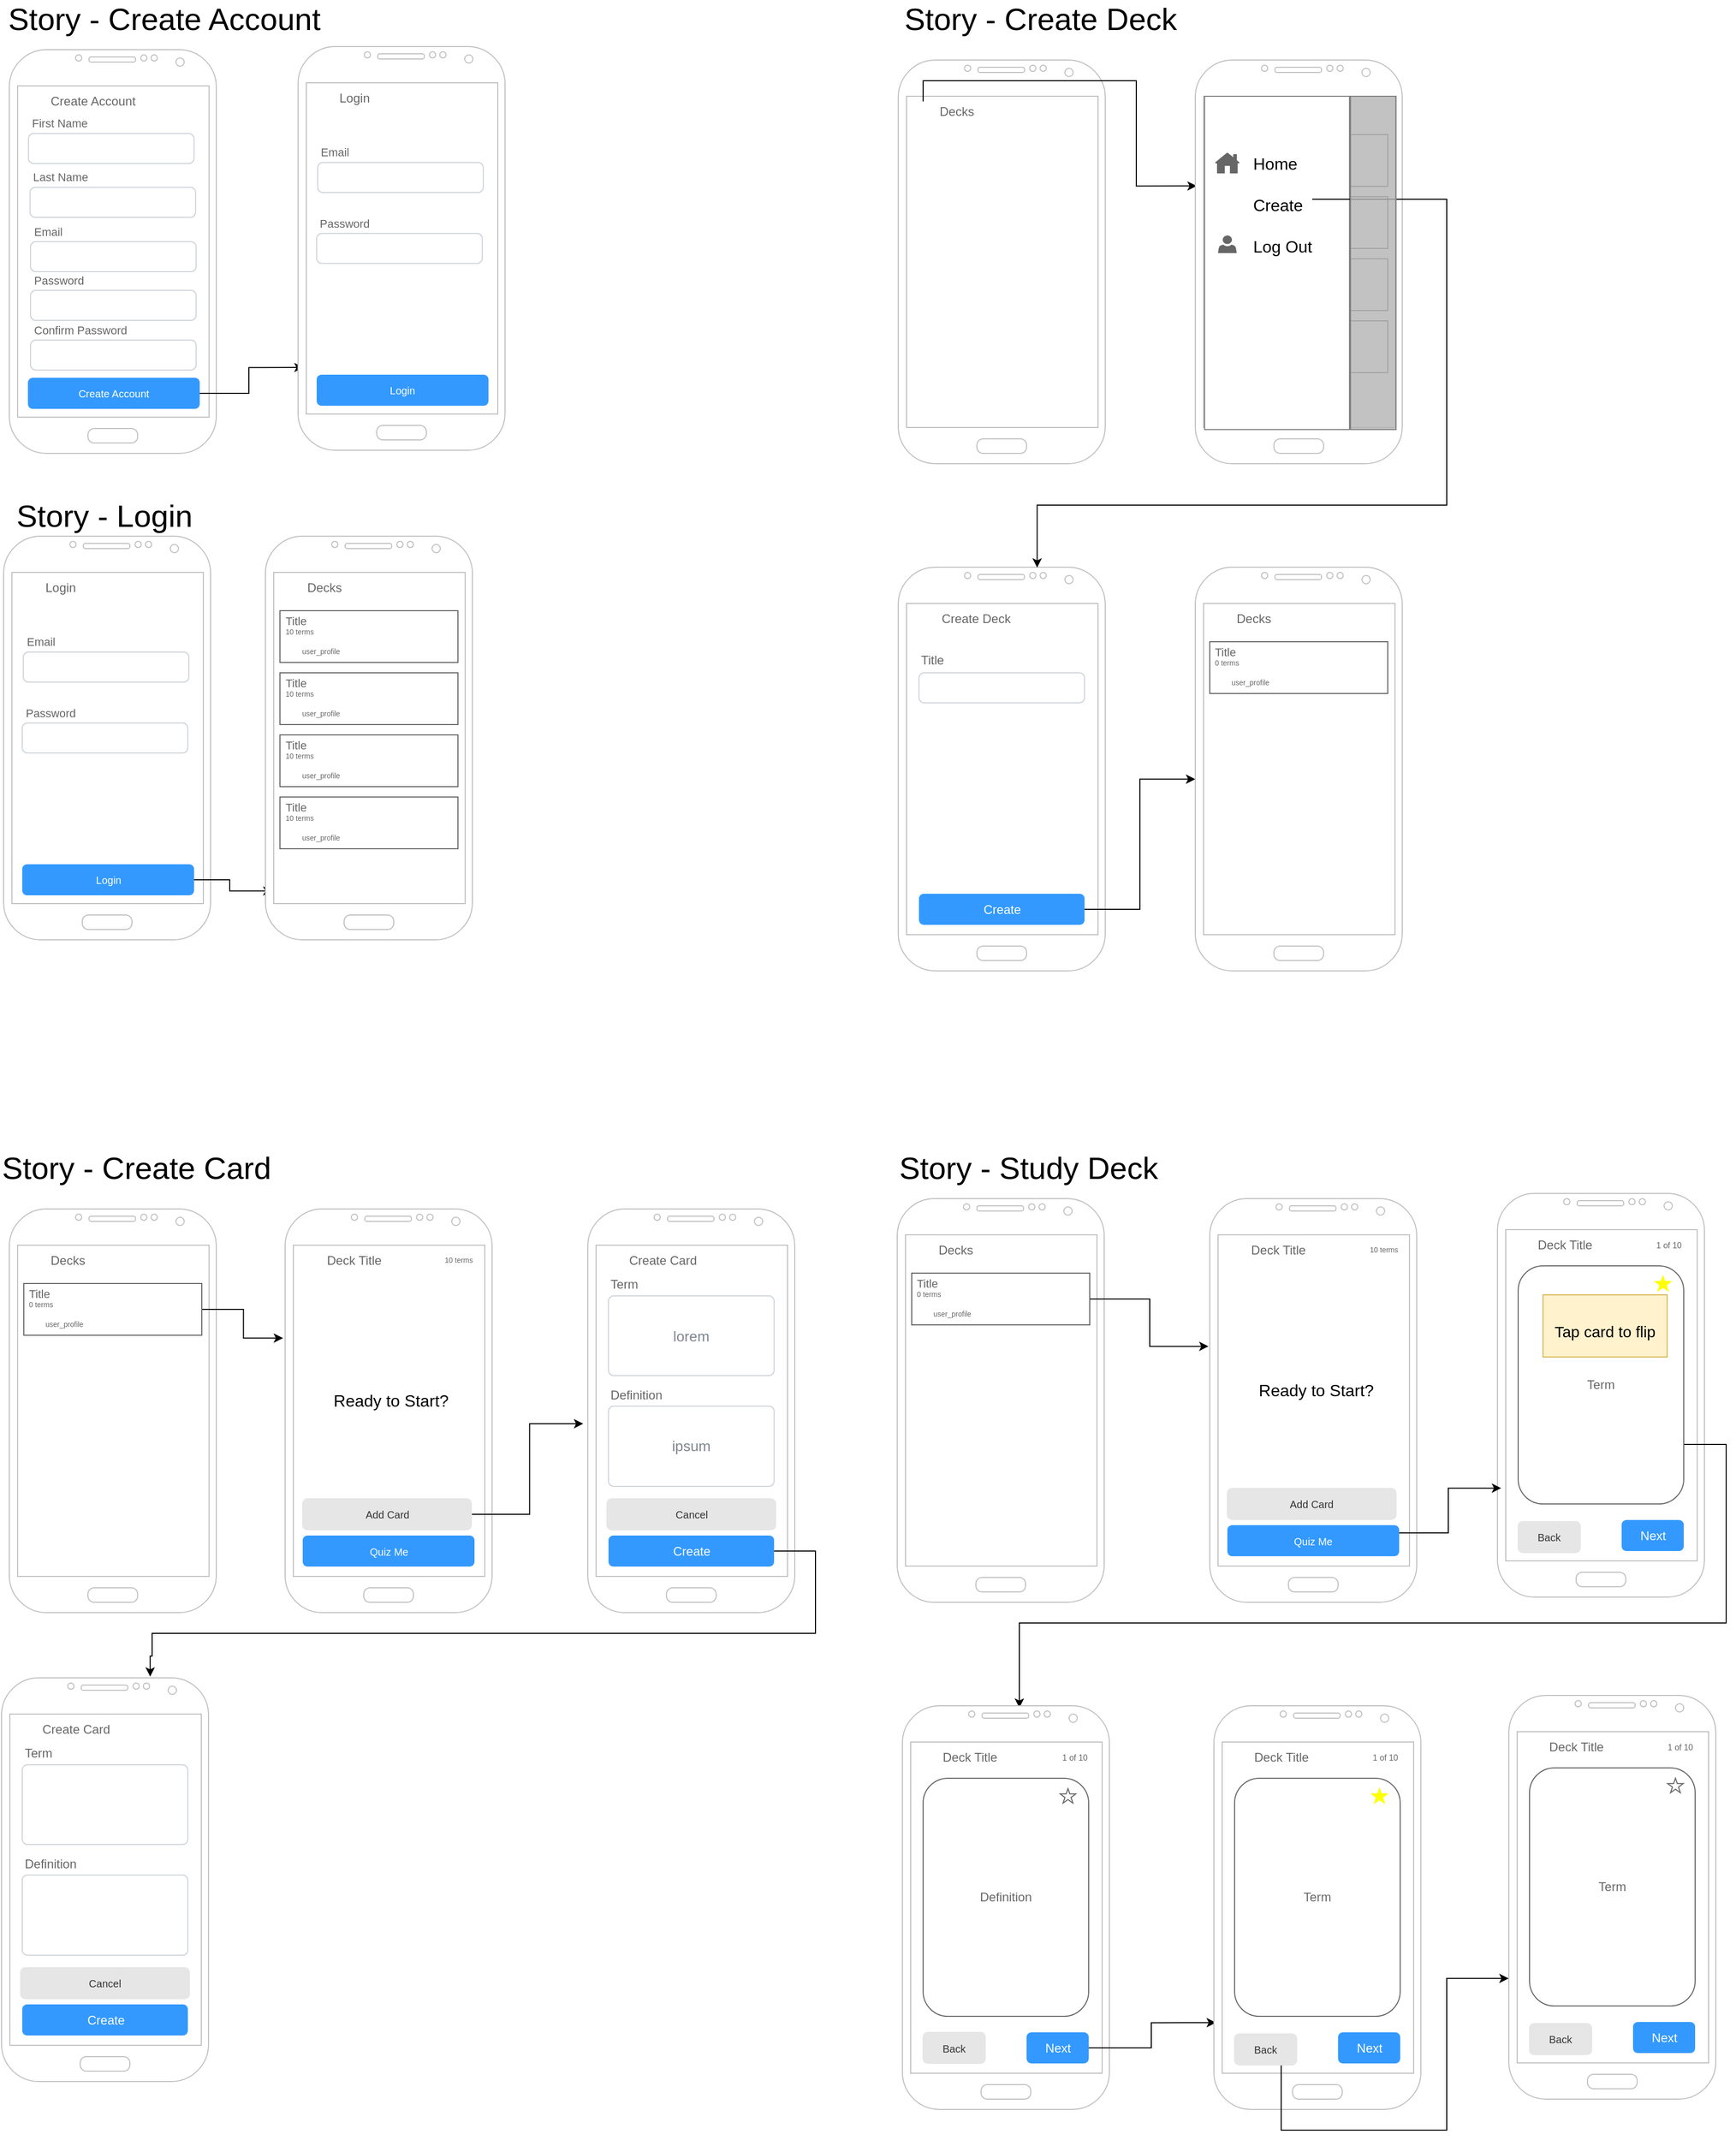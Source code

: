 <mxfile version="12.8.5" type="device"><diagram id="OuZwKVJ5w1KqIGI9nwfH" name="Page-1"><mxGraphModel dx="2246" dy="2503" grid="1" gridSize="10" guides="1" tooltips="1" connect="1" arrows="1" fold="1" page="1" pageScale="1" pageWidth="850" pageHeight="1100" math="0" shadow="0"><root><mxCell id="0"/><mxCell id="1" parent="0"/><mxCell id="UdbWeMWbHOjH1SSVC_BW-76" value="Story - Create Account" style="text;html=1;strokeColor=none;fillColor=none;align=left;verticalAlign=middle;whiteSpace=wrap;rounded=0;fontSize=30;" vertex="1" parent="1"><mxGeometry x="18" y="-1090" width="409" height="20" as="geometry"/></mxCell><mxCell id="UdbWeMWbHOjH1SSVC_BW-77" value="" style="verticalLabelPosition=bottom;verticalAlign=top;html=1;shadow=0;dashed=0;strokeWidth=1;shape=mxgraph.android.phone2;strokeColor=#c0c0c0;" vertex="1" parent="1"><mxGeometry x="21" y="-1050" width="200" height="390" as="geometry"/></mxCell><mxCell id="UdbWeMWbHOjH1SSVC_BW-78" value="Email" style="text;html=1;strokeColor=none;fillColor=none;align=left;verticalAlign=middle;whiteSpace=wrap;rounded=0;fontSize=11;fontColor=#666666;" vertex="1" parent="1"><mxGeometry x="42.5" y="-884.5" width="40" height="20" as="geometry"/></mxCell><mxCell id="UdbWeMWbHOjH1SSVC_BW-79" value="Create Account" style="text;html=1;strokeColor=none;fillColor=none;align=left;verticalAlign=middle;whiteSpace=wrap;rounded=0;fontSize=12;fontColor=#666666;" vertex="1" parent="1"><mxGeometry x="59" y="-1010" width="114" height="20" as="geometry"/></mxCell><mxCell id="UdbWeMWbHOjH1SSVC_BW-80" value="" style="shape=image;html=1;verticalAlign=top;verticalLabelPosition=bottom;labelBackgroundColor=#ffffff;imageAspect=0;aspect=fixed;image=https://cdn4.iconfinder.com/data/icons/wirecons-free-vector-icons/32/menu-alt-128.png;strokeColor=#808080;fillColor=none;gradientColor=none;fontSize=16;align=right;" vertex="1" parent="1"><mxGeometry x="35" y="-1010" width="20" height="20" as="geometry"/></mxCell><mxCell id="UdbWeMWbHOjH1SSVC_BW-81" value="" style="html=1;shadow=0;dashed=0;shape=mxgraph.bootstrap.rrect;rSize=5;strokeColor=#CED4DA;html=1;whiteSpace=wrap;fillColor=#FFFFFF;fontColor=#7D868C;align=left;spacing=15;fontSize=14;" vertex="1" parent="1"><mxGeometry x="41.5" y="-864.5" width="160" height="29" as="geometry"/></mxCell><mxCell id="UdbWeMWbHOjH1SSVC_BW-82" value="Password" style="text;html=1;strokeColor=none;fillColor=none;align=left;verticalAlign=middle;whiteSpace=wrap;rounded=0;fontSize=11;fontColor=#666666;" vertex="1" parent="1"><mxGeometry x="42.5" y="-837.5" width="40" height="20" as="geometry"/></mxCell><mxCell id="UdbWeMWbHOjH1SSVC_BW-83" value="" style="html=1;shadow=0;dashed=0;shape=mxgraph.bootstrap.rrect;rSize=5;strokeColor=#CED4DA;html=1;whiteSpace=wrap;fillColor=#FFFFFF;fontColor=#7D868C;align=left;spacing=15;fontSize=14;" vertex="1" parent="1"><mxGeometry x="41.5" y="-817.5" width="160" height="29" as="geometry"/></mxCell><mxCell id="UdbWeMWbHOjH1SSVC_BW-141" style="edgeStyle=orthogonalEdgeStyle;rounded=0;orthogonalLoop=1;jettySize=auto;html=1;exitX=1;exitY=0.5;exitDx=0;exitDy=0;entryX=0.027;entryY=0.795;entryDx=0;entryDy=0;entryPerimeter=0;fontSize=30;" edge="1" parent="1" source="UdbWeMWbHOjH1SSVC_BW-84" target="UdbWeMWbHOjH1SSVC_BW-132"><mxGeometry relative="1" as="geometry"/></mxCell><mxCell id="UdbWeMWbHOjH1SSVC_BW-84" value="Create Account" style="rounded=1;html=1;shadow=0;dashed=0;whiteSpace=wrap;fontSize=10;fillColor=#3399FF;align=center;strokeColor=none;fontColor=#ffffff;gradientColor=none;" vertex="1" parent="1"><mxGeometry x="39" y="-733" width="166" height="30" as="geometry"/></mxCell><mxCell id="UdbWeMWbHOjH1SSVC_BW-85" value="Confirm Password" style="text;html=1;strokeColor=none;fillColor=none;align=left;verticalAlign=middle;whiteSpace=wrap;rounded=0;fontSize=11;fontColor=#666666;" vertex="1" parent="1"><mxGeometry x="42.5" y="-789.5" width="106" height="20" as="geometry"/></mxCell><mxCell id="UdbWeMWbHOjH1SSVC_BW-86" value="" style="html=1;shadow=0;dashed=0;shape=mxgraph.bootstrap.rrect;rSize=5;strokeColor=#CED4DA;html=1;whiteSpace=wrap;fillColor=#FFFFFF;fontColor=#7D868C;align=left;spacing=15;fontSize=14;" vertex="1" parent="1"><mxGeometry x="41.5" y="-769.5" width="160" height="29" as="geometry"/></mxCell><mxCell id="UdbWeMWbHOjH1SSVC_BW-87" value="First Name" style="text;html=1;strokeColor=none;fillColor=none;align=left;verticalAlign=middle;whiteSpace=wrap;rounded=0;fontSize=11;fontColor=#666666;" vertex="1" parent="1"><mxGeometry x="40.5" y="-989" width="102.5" height="20" as="geometry"/></mxCell><mxCell id="UdbWeMWbHOjH1SSVC_BW-88" value="" style="html=1;shadow=0;dashed=0;shape=mxgraph.bootstrap.rrect;rSize=5;strokeColor=#CED4DA;html=1;whiteSpace=wrap;fillColor=#FFFFFF;fontColor=#7D868C;align=left;spacing=15;fontSize=14;" vertex="1" parent="1"><mxGeometry x="39.5" y="-969" width="160" height="29" as="geometry"/></mxCell><mxCell id="UdbWeMWbHOjH1SSVC_BW-89" value="Last Name" style="text;html=1;strokeColor=none;fillColor=none;align=left;verticalAlign=middle;whiteSpace=wrap;rounded=0;fontSize=11;fontColor=#666666;" vertex="1" parent="1"><mxGeometry x="42" y="-937" width="111" height="20" as="geometry"/></mxCell><mxCell id="UdbWeMWbHOjH1SSVC_BW-90" value="" style="html=1;shadow=0;dashed=0;shape=mxgraph.bootstrap.rrect;rSize=5;strokeColor=#CED4DA;html=1;whiteSpace=wrap;fillColor=#FFFFFF;fontColor=#7D868C;align=left;spacing=15;fontSize=14;" vertex="1" parent="1"><mxGeometry x="41" y="-917" width="160" height="29" as="geometry"/></mxCell><mxCell id="UdbWeMWbHOjH1SSVC_BW-91" value="Story - Login" style="text;html=1;strokeColor=none;fillColor=none;align=left;verticalAlign=middle;whiteSpace=wrap;rounded=0;fontSize=30;" vertex="1" parent="1"><mxGeometry x="25.5" y="-610" width="409" height="20" as="geometry"/></mxCell><mxCell id="UdbWeMWbHOjH1SSVC_BW-92" value="" style="verticalLabelPosition=bottom;verticalAlign=top;html=1;shadow=0;dashed=0;strokeWidth=1;shape=mxgraph.android.phone2;strokeColor=#c0c0c0;" vertex="1" parent="1"><mxGeometry x="15.5" y="-580" width="200" height="390" as="geometry"/></mxCell><mxCell id="UdbWeMWbHOjH1SSVC_BW-93" value="Email" style="text;html=1;strokeColor=none;fillColor=none;align=left;verticalAlign=middle;whiteSpace=wrap;rounded=0;fontSize=11;fontColor=#666666;" vertex="1" parent="1"><mxGeometry x="35.5" y="-488" width="40" height="20" as="geometry"/></mxCell><mxCell id="UdbWeMWbHOjH1SSVC_BW-94" value="Login" style="text;html=1;strokeColor=none;fillColor=none;align=left;verticalAlign=middle;whiteSpace=wrap;rounded=0;fontSize=12;fontColor=#666666;" vertex="1" parent="1"><mxGeometry x="53.5" y="-540" width="83" height="20" as="geometry"/></mxCell><mxCell id="UdbWeMWbHOjH1SSVC_BW-95" value="" style="shape=image;html=1;verticalAlign=top;verticalLabelPosition=bottom;labelBackgroundColor=#ffffff;imageAspect=0;aspect=fixed;image=https://cdn4.iconfinder.com/data/icons/wirecons-free-vector-icons/32/menu-alt-128.png;strokeColor=#808080;fillColor=none;gradientColor=none;fontSize=16;align=right;" vertex="1" parent="1"><mxGeometry x="29.5" y="-540" width="20" height="20" as="geometry"/></mxCell><mxCell id="UdbWeMWbHOjH1SSVC_BW-96" value="" style="html=1;shadow=0;dashed=0;shape=mxgraph.bootstrap.rrect;rSize=5;strokeColor=#CED4DA;html=1;whiteSpace=wrap;fillColor=#FFFFFF;fontColor=#7D868C;align=left;spacing=15;fontSize=14;" vertex="1" parent="1"><mxGeometry x="34.5" y="-468" width="160" height="29" as="geometry"/></mxCell><mxCell id="UdbWeMWbHOjH1SSVC_BW-97" value="Password" style="text;html=1;strokeColor=none;fillColor=none;align=left;verticalAlign=middle;whiteSpace=wrap;rounded=0;fontSize=11;fontColor=#666666;" vertex="1" parent="1"><mxGeometry x="34.5" y="-419.5" width="40" height="20" as="geometry"/></mxCell><mxCell id="UdbWeMWbHOjH1SSVC_BW-98" value="" style="html=1;shadow=0;dashed=0;shape=mxgraph.bootstrap.rrect;rSize=5;strokeColor=#CED4DA;html=1;whiteSpace=wrap;fillColor=#FFFFFF;fontColor=#7D868C;align=left;spacing=15;fontSize=14;" vertex="1" parent="1"><mxGeometry x="33.5" y="-399.5" width="160" height="29" as="geometry"/></mxCell><mxCell id="UdbWeMWbHOjH1SSVC_BW-142" style="edgeStyle=orthogonalEdgeStyle;rounded=0;orthogonalLoop=1;jettySize=auto;html=1;exitX=1;exitY=0.5;exitDx=0;exitDy=0;entryX=0.034;entryY=0.879;entryDx=0;entryDy=0;entryPerimeter=0;fontSize=30;" edge="1" parent="1" source="UdbWeMWbHOjH1SSVC_BW-99" target="UdbWeMWbHOjH1SSVC_BW-100"><mxGeometry relative="1" as="geometry"/></mxCell><mxCell id="UdbWeMWbHOjH1SSVC_BW-99" value="Login" style="rounded=1;html=1;shadow=0;dashed=0;whiteSpace=wrap;fontSize=10;fillColor=#3399FF;align=center;strokeColor=none;fontColor=#ffffff;gradientColor=none;" vertex="1" parent="1"><mxGeometry x="33.5" y="-263" width="166" height="30" as="geometry"/></mxCell><mxCell id="UdbWeMWbHOjH1SSVC_BW-100" value="" style="verticalLabelPosition=bottom;verticalAlign=top;html=1;shadow=0;dashed=0;strokeWidth=1;shape=mxgraph.android.phone2;strokeColor=#c0c0c0;" vertex="1" parent="1"><mxGeometry x="268.5" y="-580" width="200" height="390" as="geometry"/></mxCell><mxCell id="UdbWeMWbHOjH1SSVC_BW-101" value="" style="rounded=0;whiteSpace=wrap;html=1;fillColor=#FFFFFF;fontSize=8;fontColor=#666666;align=left;strokeColor=#666666;" vertex="1" parent="1"><mxGeometry x="282.5" y="-508" width="172" height="50" as="geometry"/></mxCell><mxCell id="UdbWeMWbHOjH1SSVC_BW-102" value="Title" style="text;html=1;strokeColor=none;fillColor=none;align=left;verticalAlign=middle;whiteSpace=wrap;rounded=0;fontSize=11;fontColor=#666666;" vertex="1" parent="1"><mxGeometry x="285.5" y="-508" width="40" height="20" as="geometry"/></mxCell><mxCell id="UdbWeMWbHOjH1SSVC_BW-103" value="10 terms" style="text;html=1;strokeColor=none;fillColor=none;align=left;verticalAlign=middle;whiteSpace=wrap;rounded=0;fontSize=7;fontColor=#666666;" vertex="1" parent="1"><mxGeometry x="285.5" y="-497" width="40" height="20" as="geometry"/></mxCell><mxCell id="UdbWeMWbHOjH1SSVC_BW-104" value="" style="shape=image;html=1;verticalAlign=top;verticalLabelPosition=bottom;labelBackgroundColor=#ffffff;imageAspect=0;aspect=fixed;image=https://cdn3.iconfinder.com/data/icons/google-material-design-icons/48/ic_account_circle_48px-128.png;strokeColor=#666666;fillColor=#FFFFFF;fontSize=7;fontColor=#666666;align=left;" vertex="1" parent="1"><mxGeometry x="287.5" y="-474" width="12" height="12" as="geometry"/></mxCell><mxCell id="UdbWeMWbHOjH1SSVC_BW-105" value="user_profile" style="text;html=1;strokeColor=none;fillColor=none;align=left;verticalAlign=middle;whiteSpace=wrap;rounded=0;fontSize=7;fontColor=#666666;" vertex="1" parent="1"><mxGeometry x="301.5" y="-478" width="40" height="20" as="geometry"/></mxCell><mxCell id="UdbWeMWbHOjH1SSVC_BW-106" value="" style="rounded=0;whiteSpace=wrap;html=1;fillColor=#FFFFFF;fontSize=8;fontColor=#666666;align=left;strokeColor=#666666;" vertex="1" parent="1"><mxGeometry x="282.5" y="-448" width="172" height="50" as="geometry"/></mxCell><mxCell id="UdbWeMWbHOjH1SSVC_BW-107" value="Title" style="text;html=1;strokeColor=none;fillColor=none;align=left;verticalAlign=middle;whiteSpace=wrap;rounded=0;fontSize=11;fontColor=#666666;" vertex="1" parent="1"><mxGeometry x="285.5" y="-448" width="40" height="20" as="geometry"/></mxCell><mxCell id="UdbWeMWbHOjH1SSVC_BW-108" value="10 terms" style="text;html=1;strokeColor=none;fillColor=none;align=left;verticalAlign=middle;whiteSpace=wrap;rounded=0;fontSize=7;fontColor=#666666;" vertex="1" parent="1"><mxGeometry x="285.5" y="-437" width="40" height="20" as="geometry"/></mxCell><mxCell id="UdbWeMWbHOjH1SSVC_BW-109" value="" style="shape=image;html=1;verticalAlign=top;verticalLabelPosition=bottom;labelBackgroundColor=#ffffff;imageAspect=0;aspect=fixed;image=https://cdn3.iconfinder.com/data/icons/google-material-design-icons/48/ic_account_circle_48px-128.png;strokeColor=#666666;fillColor=#FFFFFF;fontSize=7;fontColor=#666666;align=left;" vertex="1" parent="1"><mxGeometry x="287.5" y="-414" width="12" height="12" as="geometry"/></mxCell><mxCell id="UdbWeMWbHOjH1SSVC_BW-110" value="user_profile" style="text;html=1;strokeColor=none;fillColor=none;align=left;verticalAlign=middle;whiteSpace=wrap;rounded=0;fontSize=7;fontColor=#666666;" vertex="1" parent="1"><mxGeometry x="301.5" y="-418" width="40" height="20" as="geometry"/></mxCell><mxCell id="UdbWeMWbHOjH1SSVC_BW-111" value="" style="rounded=0;whiteSpace=wrap;html=1;fillColor=#FFFFFF;fontSize=8;fontColor=#666666;align=left;strokeColor=#666666;" vertex="1" parent="1"><mxGeometry x="282.5" y="-388" width="172" height="50" as="geometry"/></mxCell><mxCell id="UdbWeMWbHOjH1SSVC_BW-112" value="Title" style="text;html=1;strokeColor=none;fillColor=none;align=left;verticalAlign=middle;whiteSpace=wrap;rounded=0;fontSize=11;fontColor=#666666;" vertex="1" parent="1"><mxGeometry x="285.5" y="-388" width="40" height="20" as="geometry"/></mxCell><mxCell id="UdbWeMWbHOjH1SSVC_BW-113" value="10 terms" style="text;html=1;strokeColor=none;fillColor=none;align=left;verticalAlign=middle;whiteSpace=wrap;rounded=0;fontSize=7;fontColor=#666666;" vertex="1" parent="1"><mxGeometry x="285.5" y="-377" width="40" height="20" as="geometry"/></mxCell><mxCell id="UdbWeMWbHOjH1SSVC_BW-114" value="" style="shape=image;html=1;verticalAlign=top;verticalLabelPosition=bottom;labelBackgroundColor=#ffffff;imageAspect=0;aspect=fixed;image=https://cdn3.iconfinder.com/data/icons/google-material-design-icons/48/ic_account_circle_48px-128.png;strokeColor=#666666;fillColor=#FFFFFF;fontSize=7;fontColor=#666666;align=left;" vertex="1" parent="1"><mxGeometry x="287.5" y="-354" width="12" height="12" as="geometry"/></mxCell><mxCell id="UdbWeMWbHOjH1SSVC_BW-115" value="user_profile" style="text;html=1;strokeColor=none;fillColor=none;align=left;verticalAlign=middle;whiteSpace=wrap;rounded=0;fontSize=7;fontColor=#666666;" vertex="1" parent="1"><mxGeometry x="301.5" y="-358" width="40" height="20" as="geometry"/></mxCell><mxCell id="UdbWeMWbHOjH1SSVC_BW-116" value="" style="rounded=0;whiteSpace=wrap;html=1;fillColor=#FFFFFF;fontSize=8;fontColor=#666666;align=left;strokeColor=#666666;" vertex="1" parent="1"><mxGeometry x="282.5" y="-328" width="172" height="50" as="geometry"/></mxCell><mxCell id="UdbWeMWbHOjH1SSVC_BW-117" value="Title" style="text;html=1;strokeColor=none;fillColor=none;align=left;verticalAlign=middle;whiteSpace=wrap;rounded=0;fontSize=11;fontColor=#666666;" vertex="1" parent="1"><mxGeometry x="285.5" y="-328" width="40" height="20" as="geometry"/></mxCell><mxCell id="UdbWeMWbHOjH1SSVC_BW-118" value="10 terms" style="text;html=1;strokeColor=none;fillColor=none;align=left;verticalAlign=middle;whiteSpace=wrap;rounded=0;fontSize=7;fontColor=#666666;" vertex="1" parent="1"><mxGeometry x="285.5" y="-317" width="40" height="20" as="geometry"/></mxCell><mxCell id="UdbWeMWbHOjH1SSVC_BW-119" value="" style="shape=image;html=1;verticalAlign=top;verticalLabelPosition=bottom;labelBackgroundColor=#ffffff;imageAspect=0;aspect=fixed;image=https://cdn3.iconfinder.com/data/icons/google-material-design-icons/48/ic_account_circle_48px-128.png;strokeColor=#666666;fillColor=#FFFFFF;fontSize=7;fontColor=#666666;align=left;" vertex="1" parent="1"><mxGeometry x="287.5" y="-294" width="12" height="12" as="geometry"/></mxCell><mxCell id="UdbWeMWbHOjH1SSVC_BW-120" value="user_profile" style="text;html=1;strokeColor=none;fillColor=none;align=left;verticalAlign=middle;whiteSpace=wrap;rounded=0;fontSize=7;fontColor=#666666;" vertex="1" parent="1"><mxGeometry x="301.5" y="-298" width="40" height="20" as="geometry"/></mxCell><mxCell id="UdbWeMWbHOjH1SSVC_BW-121" value="Decks" style="text;html=1;strokeColor=none;fillColor=none;align=left;verticalAlign=middle;whiteSpace=wrap;rounded=0;fontSize=12;fontColor=#666666;" vertex="1" parent="1"><mxGeometry x="306.5" y="-540" width="83" height="20" as="geometry"/></mxCell><mxCell id="UdbWeMWbHOjH1SSVC_BW-122" value="" style="shape=image;html=1;verticalAlign=top;verticalLabelPosition=bottom;labelBackgroundColor=#ffffff;imageAspect=0;aspect=fixed;image=https://cdn4.iconfinder.com/data/icons/wirecons-free-vector-icons/32/menu-alt-128.png;strokeColor=#808080;fillColor=none;gradientColor=none;fontSize=16;align=right;" vertex="1" parent="1"><mxGeometry x="282.5" y="-540" width="20" height="20" as="geometry"/></mxCell><mxCell id="UdbWeMWbHOjH1SSVC_BW-132" value="" style="verticalLabelPosition=bottom;verticalAlign=top;html=1;shadow=0;dashed=0;strokeWidth=1;shape=mxgraph.android.phone2;strokeColor=#c0c0c0;" vertex="1" parent="1"><mxGeometry x="300" y="-1053" width="200" height="390" as="geometry"/></mxCell><mxCell id="UdbWeMWbHOjH1SSVC_BW-133" value="Email" style="text;html=1;strokeColor=none;fillColor=none;align=left;verticalAlign=middle;whiteSpace=wrap;rounded=0;fontSize=11;fontColor=#666666;" vertex="1" parent="1"><mxGeometry x="320" y="-961" width="40" height="20" as="geometry"/></mxCell><mxCell id="UdbWeMWbHOjH1SSVC_BW-134" value="Login" style="text;html=1;strokeColor=none;fillColor=none;align=left;verticalAlign=middle;whiteSpace=wrap;rounded=0;fontSize=12;fontColor=#666666;" vertex="1" parent="1"><mxGeometry x="338" y="-1013" width="83" height="20" as="geometry"/></mxCell><mxCell id="UdbWeMWbHOjH1SSVC_BW-135" value="" style="shape=image;html=1;verticalAlign=top;verticalLabelPosition=bottom;labelBackgroundColor=#ffffff;imageAspect=0;aspect=fixed;image=https://cdn4.iconfinder.com/data/icons/wirecons-free-vector-icons/32/menu-alt-128.png;strokeColor=#808080;fillColor=none;gradientColor=none;fontSize=16;align=right;" vertex="1" parent="1"><mxGeometry x="314" y="-1013" width="20" height="20" as="geometry"/></mxCell><mxCell id="UdbWeMWbHOjH1SSVC_BW-136" value="" style="html=1;shadow=0;dashed=0;shape=mxgraph.bootstrap.rrect;rSize=5;strokeColor=#CED4DA;html=1;whiteSpace=wrap;fillColor=#FFFFFF;fontColor=#7D868C;align=left;spacing=15;fontSize=14;" vertex="1" parent="1"><mxGeometry x="319" y="-941" width="160" height="29" as="geometry"/></mxCell><mxCell id="UdbWeMWbHOjH1SSVC_BW-137" value="Password" style="text;html=1;strokeColor=none;fillColor=none;align=left;verticalAlign=middle;whiteSpace=wrap;rounded=0;fontSize=11;fontColor=#666666;" vertex="1" parent="1"><mxGeometry x="319" y="-892.5" width="40" height="20" as="geometry"/></mxCell><mxCell id="UdbWeMWbHOjH1SSVC_BW-138" value="" style="html=1;shadow=0;dashed=0;shape=mxgraph.bootstrap.rrect;rSize=5;strokeColor=#CED4DA;html=1;whiteSpace=wrap;fillColor=#FFFFFF;fontColor=#7D868C;align=left;spacing=15;fontSize=14;" vertex="1" parent="1"><mxGeometry x="318" y="-872.5" width="160" height="29" as="geometry"/></mxCell><mxCell id="UdbWeMWbHOjH1SSVC_BW-139" value="Login" style="rounded=1;html=1;shadow=0;dashed=0;whiteSpace=wrap;fontSize=10;fillColor=#3399FF;align=center;strokeColor=none;fontColor=#ffffff;gradientColor=none;" vertex="1" parent="1"><mxGeometry x="318" y="-736" width="166" height="30" as="geometry"/></mxCell><mxCell id="UdbWeMWbHOjH1SSVC_BW-143" value="Story - Create Deck" style="text;html=1;strokeColor=none;fillColor=none;align=left;verticalAlign=middle;whiteSpace=wrap;rounded=0;fontSize=30;" vertex="1" parent="1"><mxGeometry x="884" y="-1090" width="409" height="20" as="geometry"/></mxCell><mxCell id="UdbWeMWbHOjH1SSVC_BW-144" value="" style="verticalLabelPosition=bottom;verticalAlign=top;html=1;shadow=0;dashed=0;strokeWidth=1;shape=mxgraph.android.phone2;strokeColor=#c0c0c0;" vertex="1" parent="1"><mxGeometry x="880" y="-1040" width="200" height="390" as="geometry"/></mxCell><mxCell id="UdbWeMWbHOjH1SSVC_BW-165" value="Decks" style="text;html=1;strokeColor=none;fillColor=none;align=left;verticalAlign=middle;whiteSpace=wrap;rounded=0;fontSize=12;fontColor=#666666;" vertex="1" parent="1"><mxGeometry x="918" y="-1000" width="83" height="20" as="geometry"/></mxCell><mxCell id="UdbWeMWbHOjH1SSVC_BW-231" style="edgeStyle=orthogonalEdgeStyle;rounded=0;orthogonalLoop=1;jettySize=auto;html=1;exitX=0.5;exitY=0;exitDx=0;exitDy=0;entryX=0.007;entryY=0.312;entryDx=0;entryDy=0;entryPerimeter=0;fontSize=30;" edge="1" parent="1" source="UdbWeMWbHOjH1SSVC_BW-166" target="UdbWeMWbHOjH1SSVC_BW-197"><mxGeometry relative="1" as="geometry"><Array as="points"><mxPoint x="904" y="-1020"/><mxPoint x="1110" y="-1020"/><mxPoint x="1110" y="-918"/></Array></mxGeometry></mxCell><mxCell id="UdbWeMWbHOjH1SSVC_BW-166" value="" style="shape=image;html=1;verticalAlign=top;verticalLabelPosition=bottom;labelBackgroundColor=#ffffff;imageAspect=0;aspect=fixed;image=https://cdn4.iconfinder.com/data/icons/wirecons-free-vector-icons/32/menu-alt-128.png;strokeColor=#808080;fillColor=none;gradientColor=none;fontSize=16;align=right;" vertex="1" parent="1"><mxGeometry x="894" y="-1000" width="20" height="20" as="geometry"/></mxCell><mxCell id="UdbWeMWbHOjH1SSVC_BW-167" value="" style="verticalLabelPosition=bottom;verticalAlign=top;html=1;shadow=0;dashed=0;strokeWidth=1;shape=mxgraph.android.phone2;strokeColor=#c0c0c0;" vertex="1" parent="1"><mxGeometry x="880" y="-550" width="200" height="390" as="geometry"/></mxCell><mxCell id="UdbWeMWbHOjH1SSVC_BW-233" style="edgeStyle=orthogonalEdgeStyle;rounded=0;orthogonalLoop=1;jettySize=auto;html=1;exitX=1;exitY=0.5;exitDx=0;exitDy=0;entryX=0;entryY=0.525;entryDx=0;entryDy=0;entryPerimeter=0;fontSize=30;" edge="1" parent="1" source="UdbWeMWbHOjH1SSVC_BW-168" target="UdbWeMWbHOjH1SSVC_BW-174"><mxGeometry relative="1" as="geometry"/></mxCell><mxCell id="UdbWeMWbHOjH1SSVC_BW-168" value="Create" style="rounded=1;fillColor=#3399FF;align=center;strokeColor=none;html=1;fontColor=#ffffff;fontSize=12" vertex="1" parent="1"><mxGeometry x="900" y="-234.5" width="160" height="30" as="geometry"/></mxCell><mxCell id="UdbWeMWbHOjH1SSVC_BW-169" value="Create Deck" style="text;html=1;strokeColor=none;fillColor=none;align=left;verticalAlign=middle;whiteSpace=wrap;rounded=0;fontSize=12;fontColor=#666666;" vertex="1" parent="1"><mxGeometry x="920" y="-510" width="83" height="20" as="geometry"/></mxCell><mxCell id="UdbWeMWbHOjH1SSVC_BW-170" value="" style="shape=image;html=1;verticalAlign=top;verticalLabelPosition=bottom;labelBackgroundColor=#ffffff;imageAspect=0;aspect=fixed;image=https://cdn4.iconfinder.com/data/icons/wirecons-free-vector-icons/32/menu-alt-128.png;strokeColor=#808080;fillColor=none;gradientColor=none;fontSize=16;align=right;" vertex="1" parent="1"><mxGeometry x="896" y="-510" width="20" height="20" as="geometry"/></mxCell><mxCell id="UdbWeMWbHOjH1SSVC_BW-171" value="" style="group" vertex="1" connectable="0" parent="1"><mxGeometry x="900" y="-470" width="160" height="51" as="geometry"/></mxCell><mxCell id="UdbWeMWbHOjH1SSVC_BW-172" value="" style="html=1;shadow=0;dashed=0;shape=mxgraph.bootstrap.rrect;rSize=5;strokeColor=#CED4DA;html=1;whiteSpace=wrap;fillColor=#FFFFFF;fontColor=#7D868C;align=left;spacing=15;fontSize=14;" vertex="1" parent="UdbWeMWbHOjH1SSVC_BW-171"><mxGeometry y="22" width="160" height="29" as="geometry"/></mxCell><mxCell id="UdbWeMWbHOjH1SSVC_BW-173" value="Title" style="text;html=1;strokeColor=none;fillColor=none;align=left;verticalAlign=middle;whiteSpace=wrap;rounded=0;fontSize=12;fontColor=#666666;" vertex="1" parent="UdbWeMWbHOjH1SSVC_BW-171"><mxGeometry width="112" height="20" as="geometry"/></mxCell><mxCell id="UdbWeMWbHOjH1SSVC_BW-174" value="" style="verticalLabelPosition=bottom;verticalAlign=top;html=1;shadow=0;dashed=0;strokeWidth=1;shape=mxgraph.android.phone2;strokeColor=#c0c0c0;" vertex="1" parent="1"><mxGeometry x="1167" y="-550" width="200" height="390" as="geometry"/></mxCell><mxCell id="UdbWeMWbHOjH1SSVC_BW-175" value="" style="rounded=0;whiteSpace=wrap;html=1;fillColor=#FFFFFF;fontSize=8;fontColor=#666666;align=left;strokeColor=#666666;" vertex="1" parent="1"><mxGeometry x="1181" y="-478" width="172" height="50" as="geometry"/></mxCell><mxCell id="UdbWeMWbHOjH1SSVC_BW-176" value="Title" style="text;html=1;strokeColor=none;fillColor=none;align=left;verticalAlign=middle;whiteSpace=wrap;rounded=0;fontSize=11;fontColor=#666666;" vertex="1" parent="1"><mxGeometry x="1184" y="-478" width="40" height="20" as="geometry"/></mxCell><mxCell id="UdbWeMWbHOjH1SSVC_BW-177" value="0&amp;nbsp;terms" style="text;html=1;strokeColor=none;fillColor=none;align=left;verticalAlign=middle;whiteSpace=wrap;rounded=0;fontSize=7;fontColor=#666666;" vertex="1" parent="1"><mxGeometry x="1184" y="-467" width="40" height="20" as="geometry"/></mxCell><mxCell id="UdbWeMWbHOjH1SSVC_BW-178" value="" style="shape=image;html=1;verticalAlign=top;verticalLabelPosition=bottom;labelBackgroundColor=#ffffff;imageAspect=0;aspect=fixed;image=https://cdn3.iconfinder.com/data/icons/google-material-design-icons/48/ic_account_circle_48px-128.png;strokeColor=#666666;fillColor=#FFFFFF;fontSize=7;fontColor=#666666;align=left;" vertex="1" parent="1"><mxGeometry x="1186" y="-444" width="12" height="12" as="geometry"/></mxCell><mxCell id="UdbWeMWbHOjH1SSVC_BW-179" value="user_profile" style="text;html=1;strokeColor=none;fillColor=none;align=left;verticalAlign=middle;whiteSpace=wrap;rounded=0;fontSize=7;fontColor=#666666;" vertex="1" parent="1"><mxGeometry x="1200" y="-448" width="40" height="20" as="geometry"/></mxCell><mxCell id="UdbWeMWbHOjH1SSVC_BW-195" value="Decks" style="text;html=1;strokeColor=none;fillColor=none;align=left;verticalAlign=middle;whiteSpace=wrap;rounded=0;fontSize=12;fontColor=#666666;" vertex="1" parent="1"><mxGeometry x="1205" y="-510" width="83" height="20" as="geometry"/></mxCell><mxCell id="UdbWeMWbHOjH1SSVC_BW-196" value="" style="shape=image;html=1;verticalAlign=top;verticalLabelPosition=bottom;labelBackgroundColor=#ffffff;imageAspect=0;aspect=fixed;image=https://cdn4.iconfinder.com/data/icons/wirecons-free-vector-icons/32/menu-alt-128.png;strokeColor=#808080;fillColor=none;gradientColor=none;fontSize=16;align=right;" vertex="1" parent="1"><mxGeometry x="1181" y="-510" width="20" height="20" as="geometry"/></mxCell><mxCell id="UdbWeMWbHOjH1SSVC_BW-197" value="" style="verticalLabelPosition=bottom;verticalAlign=top;html=1;shadow=0;dashed=0;strokeWidth=1;shape=mxgraph.android.phone2;strokeColor=#c0c0c0;" vertex="1" parent="1"><mxGeometry x="1167" y="-1040" width="200" height="390" as="geometry"/></mxCell><mxCell id="UdbWeMWbHOjH1SSVC_BW-198" value="" style="rounded=0;whiteSpace=wrap;html=1;fillColor=#FFFFFF;fontSize=8;fontColor=#666666;align=left;strokeColor=#666666;" vertex="1" parent="1"><mxGeometry x="1181" y="-968" width="172" height="50" as="geometry"/></mxCell><mxCell id="UdbWeMWbHOjH1SSVC_BW-199" value="Title" style="text;html=1;strokeColor=none;fillColor=none;align=left;verticalAlign=middle;whiteSpace=wrap;rounded=0;fontSize=11;fontColor=#666666;" vertex="1" parent="1"><mxGeometry x="1189" y="-968" width="40" height="20" as="geometry"/></mxCell><mxCell id="UdbWeMWbHOjH1SSVC_BW-200" value="10 terms" style="text;html=1;strokeColor=none;fillColor=none;align=left;verticalAlign=middle;whiteSpace=wrap;rounded=0;fontSize=7;fontColor=#666666;" vertex="1" parent="1"><mxGeometry x="1189" y="-957" width="40" height="20" as="geometry"/></mxCell><mxCell id="UdbWeMWbHOjH1SSVC_BW-201" value="" style="shape=image;html=1;verticalAlign=top;verticalLabelPosition=bottom;labelBackgroundColor=#ffffff;imageAspect=0;aspect=fixed;image=https://cdn3.iconfinder.com/data/icons/google-material-design-icons/48/ic_account_circle_48px-128.png;strokeColor=#666666;fillColor=#FFFFFF;fontSize=7;fontColor=#666666;align=left;" vertex="1" parent="1"><mxGeometry x="1191" y="-934" width="12" height="12" as="geometry"/></mxCell><mxCell id="UdbWeMWbHOjH1SSVC_BW-202" value="user_profile" style="text;html=1;strokeColor=none;fillColor=none;align=left;verticalAlign=middle;whiteSpace=wrap;rounded=0;fontSize=7;fontColor=#666666;" vertex="1" parent="1"><mxGeometry x="1205" y="-938" width="40" height="20" as="geometry"/></mxCell><mxCell id="UdbWeMWbHOjH1SSVC_BW-203" value="" style="rounded=0;whiteSpace=wrap;html=1;fillColor=#FFFFFF;fontSize=8;fontColor=#666666;align=left;strokeColor=#666666;" vertex="1" parent="1"><mxGeometry x="1181" y="-908" width="172" height="50" as="geometry"/></mxCell><mxCell id="UdbWeMWbHOjH1SSVC_BW-204" value="Title" style="text;html=1;strokeColor=none;fillColor=none;align=left;verticalAlign=middle;whiteSpace=wrap;rounded=0;fontSize=11;fontColor=#666666;" vertex="1" parent="1"><mxGeometry x="1189" y="-908" width="40" height="20" as="geometry"/></mxCell><mxCell id="UdbWeMWbHOjH1SSVC_BW-205" value="10 terms" style="text;html=1;strokeColor=none;fillColor=none;align=left;verticalAlign=middle;whiteSpace=wrap;rounded=0;fontSize=7;fontColor=#666666;" vertex="1" parent="1"><mxGeometry x="1189" y="-897" width="40" height="20" as="geometry"/></mxCell><mxCell id="UdbWeMWbHOjH1SSVC_BW-206" value="" style="shape=image;html=1;verticalAlign=top;verticalLabelPosition=bottom;labelBackgroundColor=#ffffff;imageAspect=0;aspect=fixed;image=https://cdn3.iconfinder.com/data/icons/google-material-design-icons/48/ic_account_circle_48px-128.png;strokeColor=#666666;fillColor=#FFFFFF;fontSize=7;fontColor=#666666;align=left;" vertex="1" parent="1"><mxGeometry x="1191" y="-874" width="12" height="12" as="geometry"/></mxCell><mxCell id="UdbWeMWbHOjH1SSVC_BW-207" value="user_profile" style="text;html=1;strokeColor=none;fillColor=none;align=left;verticalAlign=middle;whiteSpace=wrap;rounded=0;fontSize=7;fontColor=#666666;" vertex="1" parent="1"><mxGeometry x="1205" y="-878" width="40" height="20" as="geometry"/></mxCell><mxCell id="UdbWeMWbHOjH1SSVC_BW-208" value="" style="rounded=0;whiteSpace=wrap;html=1;fillColor=#FFFFFF;fontSize=8;fontColor=#666666;align=left;strokeColor=#666666;" vertex="1" parent="1"><mxGeometry x="1181" y="-848" width="172" height="50" as="geometry"/></mxCell><mxCell id="UdbWeMWbHOjH1SSVC_BW-209" value="Title" style="text;html=1;strokeColor=none;fillColor=none;align=left;verticalAlign=middle;whiteSpace=wrap;rounded=0;fontSize=11;fontColor=#666666;" vertex="1" parent="1"><mxGeometry x="1184" y="-848" width="40" height="20" as="geometry"/></mxCell><mxCell id="UdbWeMWbHOjH1SSVC_BW-210" value="10 terms" style="text;html=1;strokeColor=none;fillColor=none;align=left;verticalAlign=middle;whiteSpace=wrap;rounded=0;fontSize=7;fontColor=#666666;" vertex="1" parent="1"><mxGeometry x="1184" y="-837" width="40" height="20" as="geometry"/></mxCell><mxCell id="UdbWeMWbHOjH1SSVC_BW-211" value="" style="shape=image;html=1;verticalAlign=top;verticalLabelPosition=bottom;labelBackgroundColor=#ffffff;imageAspect=0;aspect=fixed;image=https://cdn3.iconfinder.com/data/icons/google-material-design-icons/48/ic_account_circle_48px-128.png;strokeColor=#666666;fillColor=#FFFFFF;fontSize=7;fontColor=#666666;align=left;" vertex="1" parent="1"><mxGeometry x="1186" y="-814" width="12" height="12" as="geometry"/></mxCell><mxCell id="UdbWeMWbHOjH1SSVC_BW-212" value="user_profile" style="text;html=1;strokeColor=none;fillColor=none;align=left;verticalAlign=middle;whiteSpace=wrap;rounded=0;fontSize=7;fontColor=#666666;" vertex="1" parent="1"><mxGeometry x="1200" y="-818" width="40" height="20" as="geometry"/></mxCell><mxCell id="UdbWeMWbHOjH1SSVC_BW-213" value="" style="rounded=0;whiteSpace=wrap;html=1;fillColor=#FFFFFF;fontSize=8;fontColor=#666666;align=left;strokeColor=#666666;" vertex="1" parent="1"><mxGeometry x="1181" y="-788" width="172" height="50" as="geometry"/></mxCell><mxCell id="UdbWeMWbHOjH1SSVC_BW-214" value="Title" style="text;html=1;strokeColor=none;fillColor=none;align=left;verticalAlign=middle;whiteSpace=wrap;rounded=0;fontSize=11;fontColor=#666666;" vertex="1" parent="1"><mxGeometry x="1184" y="-788" width="40" height="20" as="geometry"/></mxCell><mxCell id="UdbWeMWbHOjH1SSVC_BW-215" value="10 terms" style="text;html=1;strokeColor=none;fillColor=none;align=left;verticalAlign=middle;whiteSpace=wrap;rounded=0;fontSize=7;fontColor=#666666;" vertex="1" parent="1"><mxGeometry x="1184" y="-777" width="40" height="20" as="geometry"/></mxCell><mxCell id="UdbWeMWbHOjH1SSVC_BW-216" value="" style="shape=image;html=1;verticalAlign=top;verticalLabelPosition=bottom;labelBackgroundColor=#ffffff;imageAspect=0;aspect=fixed;image=https://cdn3.iconfinder.com/data/icons/google-material-design-icons/48/ic_account_circle_48px-128.png;strokeColor=#666666;fillColor=#FFFFFF;fontSize=7;fontColor=#666666;align=left;" vertex="1" parent="1"><mxGeometry x="1186" y="-754" width="12" height="12" as="geometry"/></mxCell><mxCell id="UdbWeMWbHOjH1SSVC_BW-217" value="user_profile" style="text;html=1;strokeColor=none;fillColor=none;align=left;verticalAlign=middle;whiteSpace=wrap;rounded=0;fontSize=7;fontColor=#666666;" vertex="1" parent="1"><mxGeometry x="1200" y="-758" width="40" height="20" as="geometry"/></mxCell><mxCell id="UdbWeMWbHOjH1SSVC_BW-218" value="Deck Title" style="text;html=1;strokeColor=none;fillColor=none;align=left;verticalAlign=middle;whiteSpace=wrap;rounded=0;fontSize=12;fontColor=#666666;" vertex="1" parent="1"><mxGeometry x="1205" y="-1000" width="83" height="20" as="geometry"/></mxCell><mxCell id="UdbWeMWbHOjH1SSVC_BW-219" value="" style="shape=image;html=1;verticalAlign=top;verticalLabelPosition=bottom;labelBackgroundColor=#ffffff;imageAspect=0;aspect=fixed;image=https://cdn4.iconfinder.com/data/icons/wirecons-free-vector-icons/32/menu-alt-128.png;strokeColor=#808080;fillColor=none;gradientColor=none;fontSize=16;align=right;" vertex="1" parent="1"><mxGeometry x="1181" y="-1000" width="20" height="20" as="geometry"/></mxCell><mxCell id="UdbWeMWbHOjH1SSVC_BW-220" value="" style="rounded=0;whiteSpace=wrap;html=1;strokeColor=#808080;fillColor=#ffffff;gradientColor=none;fontSize=16;align=right;" vertex="1" parent="1"><mxGeometry x="1176" y="-1005" width="140" height="322" as="geometry"/></mxCell><mxCell id="UdbWeMWbHOjH1SSVC_BW-221" value="" style="pointerEvents=1;shadow=0;dashed=0;html=1;strokeColor=none;labelPosition=center;verticalLabelPosition=bottom;verticalAlign=top;outlineConnect=0;align=center;shape=mxgraph.office.concepts.home;fillColor=#666666;fontColor=#808080;" vertex="1" parent="1"><mxGeometry x="1186" y="-950.5" width="24" height="20" as="geometry"/></mxCell><mxCell id="UdbWeMWbHOjH1SSVC_BW-222" value="Home" style="text;html=1;strokeColor=none;fillColor=none;align=left;verticalAlign=middle;whiteSpace=wrap;rounded=0;fontSize=16;" vertex="1" parent="1"><mxGeometry x="1221" y="-950.5" width="86" height="20" as="geometry"/></mxCell><mxCell id="UdbWeMWbHOjH1SSVC_BW-232" style="edgeStyle=orthogonalEdgeStyle;rounded=0;orthogonalLoop=1;jettySize=auto;html=1;exitX=1;exitY=0.25;exitDx=0;exitDy=0;entryX=0.671;entryY=0.001;entryDx=0;entryDy=0;entryPerimeter=0;fontSize=30;" edge="1" parent="1" source="UdbWeMWbHOjH1SSVC_BW-223" target="UdbWeMWbHOjH1SSVC_BW-167"><mxGeometry relative="1" as="geometry"><Array as="points"><mxPoint x="1410" y="-906"/><mxPoint x="1410" y="-610"/><mxPoint x="1014" y="-610"/></Array></mxGeometry></mxCell><mxCell id="UdbWeMWbHOjH1SSVC_BW-223" value="Create" style="text;html=1;strokeColor=none;fillColor=none;align=left;verticalAlign=middle;whiteSpace=wrap;rounded=0;fontSize=16;" vertex="1" parent="1"><mxGeometry x="1221" y="-910.5" width="59" height="20" as="geometry"/></mxCell><mxCell id="UdbWeMWbHOjH1SSVC_BW-224" value="Log Out" style="text;html=1;strokeColor=none;fillColor=none;align=left;verticalAlign=middle;whiteSpace=wrap;rounded=0;fontSize=16;" vertex="1" parent="1"><mxGeometry x="1221" y="-870.5" width="86" height="20" as="geometry"/></mxCell><mxCell id="UdbWeMWbHOjH1SSVC_BW-225" value="" style="shape=image;html=1;verticalAlign=top;verticalLabelPosition=bottom;labelBackgroundColor=#ffffff;imageAspect=0;aspect=fixed;image=https://cdn2.iconfinder.com/data/icons/flat-ui-icons-24-px/24/new-24-128.png;fontColor=#666666;imageBackground=none;imageBorder=none;fillOpacity=100;" vertex="1" parent="1"><mxGeometry x="1187" y="-910.5" width="22" height="22" as="geometry"/></mxCell><mxCell id="UdbWeMWbHOjH1SSVC_BW-226" value="" style="pointerEvents=1;shadow=0;dashed=0;html=1;strokeColor=none;labelPosition=center;verticalLabelPosition=bottom;verticalAlign=top;align=center;fillColor=#666666;shape=mxgraph.mscae.intune.account_portal;fontColor=#808080;" vertex="1" parent="1"><mxGeometry x="1189" y="-870.5" width="18" height="17" as="geometry"/></mxCell><mxCell id="UdbWeMWbHOjH1SSVC_BW-227" value="" style="shape=image;html=1;verticalAlign=top;verticalLabelPosition=bottom;labelBackgroundColor=#ffffff;imageAspect=0;aspect=fixed;image=https://cdn3.iconfinder.com/data/icons/virtual-notebook/16/button_close-128.png;strokeColor=#808080;fillColor=#ffffff;gradientColor=none;fontSize=16;align=right;" vertex="1" parent="1"><mxGeometry x="1288" y="-1001" width="22" height="22" as="geometry"/></mxCell><mxCell id="UdbWeMWbHOjH1SSVC_BW-228" value="" style="rounded=0;whiteSpace=wrap;html=1;strokeColor=#808080;fillColor=#B3B3B3;gradientColor=none;fontSize=16;align=right;fillOpacity=80;" vertex="1" parent="1"><mxGeometry x="1317" y="-1005" width="44" height="322" as="geometry"/></mxCell><mxCell id="UdbWeMWbHOjH1SSVC_BW-234" value="Story - Create Card" style="text;html=1;strokeColor=none;fillColor=none;align=left;verticalAlign=middle;whiteSpace=wrap;rounded=0;fontSize=30;" vertex="1" parent="1"><mxGeometry x="12" y="20" width="409" height="20" as="geometry"/></mxCell><mxCell id="UdbWeMWbHOjH1SSVC_BW-235" value="" style="verticalLabelPosition=bottom;verticalAlign=top;html=1;shadow=0;dashed=0;strokeWidth=1;shape=mxgraph.android.phone2;strokeColor=#c0c0c0;" vertex="1" parent="1"><mxGeometry x="21" y="70" width="200" height="390" as="geometry"/></mxCell><mxCell id="UdbWeMWbHOjH1SSVC_BW-251" style="edgeStyle=orthogonalEdgeStyle;rounded=0;orthogonalLoop=1;jettySize=auto;html=1;exitX=1;exitY=0.5;exitDx=0;exitDy=0;entryX=-0.01;entryY=0.32;entryDx=0;entryDy=0;entryPerimeter=0;fontSize=30;" edge="1" parent="1" source="UdbWeMWbHOjH1SSVC_BW-236" target="UdbWeMWbHOjH1SSVC_BW-244"><mxGeometry relative="1" as="geometry"/></mxCell><mxCell id="UdbWeMWbHOjH1SSVC_BW-236" value="" style="rounded=0;whiteSpace=wrap;html=1;fillColor=#FFFFFF;fontSize=8;fontColor=#666666;align=left;strokeColor=#666666;" vertex="1" parent="1"><mxGeometry x="35" y="142" width="172" height="50" as="geometry"/></mxCell><mxCell id="UdbWeMWbHOjH1SSVC_BW-237" value="Title" style="text;html=1;strokeColor=none;fillColor=none;align=left;verticalAlign=middle;whiteSpace=wrap;rounded=0;fontSize=11;fontColor=#666666;" vertex="1" parent="1"><mxGeometry x="38" y="142" width="40" height="20" as="geometry"/></mxCell><mxCell id="UdbWeMWbHOjH1SSVC_BW-238" value="0&amp;nbsp;terms" style="text;html=1;strokeColor=none;fillColor=none;align=left;verticalAlign=middle;whiteSpace=wrap;rounded=0;fontSize=7;fontColor=#666666;" vertex="1" parent="1"><mxGeometry x="38" y="153" width="40" height="20" as="geometry"/></mxCell><mxCell id="UdbWeMWbHOjH1SSVC_BW-239" value="" style="shape=image;html=1;verticalAlign=top;verticalLabelPosition=bottom;labelBackgroundColor=#ffffff;imageAspect=0;aspect=fixed;image=https://cdn3.iconfinder.com/data/icons/google-material-design-icons/48/ic_account_circle_48px-128.png;strokeColor=#666666;fillColor=#FFFFFF;fontSize=7;fontColor=#666666;align=left;" vertex="1" parent="1"><mxGeometry x="40" y="176" width="12" height="12" as="geometry"/></mxCell><mxCell id="UdbWeMWbHOjH1SSVC_BW-240" value="user_profile" style="text;html=1;strokeColor=none;fillColor=none;align=left;verticalAlign=middle;whiteSpace=wrap;rounded=0;fontSize=7;fontColor=#666666;" vertex="1" parent="1"><mxGeometry x="54" y="172" width="40" height="20" as="geometry"/></mxCell><mxCell id="UdbWeMWbHOjH1SSVC_BW-241" value="Decks" style="text;html=1;strokeColor=none;fillColor=none;align=left;verticalAlign=middle;whiteSpace=wrap;rounded=0;fontSize=12;fontColor=#666666;" vertex="1" parent="1"><mxGeometry x="59" y="110" width="83" height="20" as="geometry"/></mxCell><mxCell id="UdbWeMWbHOjH1SSVC_BW-242" value="" style="shape=image;html=1;verticalAlign=top;verticalLabelPosition=bottom;labelBackgroundColor=#ffffff;imageAspect=0;aspect=fixed;image=https://cdn4.iconfinder.com/data/icons/wirecons-free-vector-icons/32/menu-alt-128.png;strokeColor=#808080;fillColor=none;gradientColor=none;fontSize=16;align=right;" vertex="1" parent="1"><mxGeometry x="35" y="110" width="20" height="20" as="geometry"/></mxCell><mxCell id="UdbWeMWbHOjH1SSVC_BW-244" value="" style="verticalLabelPosition=bottom;verticalAlign=top;html=1;shadow=0;dashed=0;strokeWidth=1;shape=mxgraph.android.phone2;strokeColor=#c0c0c0;" vertex="1" parent="1"><mxGeometry x="287.5" y="70" width="200" height="390" as="geometry"/></mxCell><mxCell id="UdbWeMWbHOjH1SSVC_BW-245" value="10 terms" style="text;html=1;strokeColor=none;fillColor=none;align=right;verticalAlign=middle;whiteSpace=wrap;rounded=0;fontSize=7;fontColor=#666666;" vertex="1" parent="1"><mxGeometry x="387" y="110" width="83.5" height="20" as="geometry"/></mxCell><mxCell id="UdbWeMWbHOjH1SSVC_BW-246" value="Quiz Me" style="rounded=1;html=1;shadow=0;dashed=0;whiteSpace=wrap;fontSize=10;fillColor=#3399FF;align=center;strokeColor=none;fontColor=#ffffff;gradientColor=none;" vertex="1" parent="1"><mxGeometry x="304.5" y="385.5" width="166" height="30" as="geometry"/></mxCell><mxCell id="UdbWeMWbHOjH1SSVC_BW-247" value="Ready to Start?" style="text;html=1;strokeColor=none;fillColor=none;align=center;verticalAlign=middle;whiteSpace=wrap;rounded=0;fontSize=16;" vertex="1" parent="1"><mxGeometry x="320" y="220" width="140" height="70" as="geometry"/></mxCell><mxCell id="UdbWeMWbHOjH1SSVC_BW-248" value="Deck Title" style="text;html=1;strokeColor=none;fillColor=none;align=left;verticalAlign=middle;whiteSpace=wrap;rounded=0;fontSize=12;fontColor=#666666;" vertex="1" parent="1"><mxGeometry x="325.5" y="110" width="83" height="20" as="geometry"/></mxCell><mxCell id="UdbWeMWbHOjH1SSVC_BW-249" value="" style="shape=image;html=1;verticalAlign=top;verticalLabelPosition=bottom;labelBackgroundColor=#ffffff;imageAspect=0;aspect=fixed;image=https://cdn4.iconfinder.com/data/icons/wirecons-free-vector-icons/32/menu-alt-128.png;strokeColor=#808080;fillColor=none;gradientColor=none;fontSize=16;align=right;" vertex="1" parent="1"><mxGeometry x="301.5" y="110" width="20" height="20" as="geometry"/></mxCell><mxCell id="UdbWeMWbHOjH1SSVC_BW-260" style="edgeStyle=orthogonalEdgeStyle;rounded=0;orthogonalLoop=1;jettySize=auto;html=1;exitX=1;exitY=0.5;exitDx=0;exitDy=0;entryX=-0.022;entryY=0.532;entryDx=0;entryDy=0;entryPerimeter=0;fontSize=30;" edge="1" parent="1" source="UdbWeMWbHOjH1SSVC_BW-250" target="UdbWeMWbHOjH1SSVC_BW-252"><mxGeometry relative="1" as="geometry"/></mxCell><mxCell id="UdbWeMWbHOjH1SSVC_BW-250" value="Add Card" style="rounded=1;html=1;shadow=0;dashed=0;whiteSpace=wrap;fontSize=10;fillColor=#E6E6E6;align=center;strokeColor=#E6E6E6;fontColor=#333333;" vertex="1" parent="1"><mxGeometry x="304.5" y="350" width="163" height="30" as="geometry"/></mxCell><mxCell id="UdbWeMWbHOjH1SSVC_BW-252" value="" style="verticalLabelPosition=bottom;verticalAlign=top;html=1;shadow=0;dashed=0;strokeWidth=1;shape=mxgraph.android.phone2;strokeColor=#c0c0c0;" vertex="1" parent="1"><mxGeometry x="580" y="70" width="200" height="390" as="geometry"/></mxCell><mxCell id="UdbWeMWbHOjH1SSVC_BW-253" value="lorem" style="html=1;shadow=0;dashed=0;shape=mxgraph.bootstrap.rrect;rSize=5;strokeColor=#CED4DA;html=1;whiteSpace=wrap;fillColor=#FFFFFF;fontColor=#7D868C;align=center;spacing=15;fontSize=14;" vertex="1" parent="1"><mxGeometry x="600" y="154" width="160" height="77" as="geometry"/></mxCell><mxCell id="UdbWeMWbHOjH1SSVC_BW-271" style="edgeStyle=orthogonalEdgeStyle;rounded=0;orthogonalLoop=1;jettySize=auto;html=1;exitX=1;exitY=0.5;exitDx=0;exitDy=0;entryX=0.718;entryY=-0.003;entryDx=0;entryDy=0;entryPerimeter=0;fontSize=30;" edge="1" parent="1" source="UdbWeMWbHOjH1SSVC_BW-254" target="UdbWeMWbHOjH1SSVC_BW-262"><mxGeometry relative="1" as="geometry"><Array as="points"><mxPoint x="800" y="401"/><mxPoint x="800" y="480"/><mxPoint x="159" y="480"/><mxPoint x="159" y="502"/></Array></mxGeometry></mxCell><mxCell id="UdbWeMWbHOjH1SSVC_BW-254" value="Create" style="rounded=1;fillColor=#3399FF;align=center;strokeColor=none;html=1;fontColor=#ffffff;fontSize=12" vertex="1" parent="1"><mxGeometry x="600" y="385.5" width="160" height="30" as="geometry"/></mxCell><mxCell id="UdbWeMWbHOjH1SSVC_BW-255" value="Term" style="text;html=1;strokeColor=none;fillColor=none;align=left;verticalAlign=middle;whiteSpace=wrap;rounded=0;fontSize=12;fontColor=#666666;" vertex="1" parent="1"><mxGeometry x="600" y="133" width="112" height="20" as="geometry"/></mxCell><mxCell id="UdbWeMWbHOjH1SSVC_BW-256" value="ipsum" style="html=1;shadow=0;dashed=0;shape=mxgraph.bootstrap.rrect;rSize=5;strokeColor=#CED4DA;html=1;whiteSpace=wrap;fillColor=#FFFFFF;fontColor=#7D868C;align=center;spacing=15;fontSize=14;" vertex="1" parent="1"><mxGeometry x="600" y="260.5" width="160" height="77.5" as="geometry"/></mxCell><mxCell id="UdbWeMWbHOjH1SSVC_BW-257" value="Definition" style="text;html=1;strokeColor=none;fillColor=none;align=left;verticalAlign=middle;whiteSpace=wrap;rounded=0;fontSize=12;fontColor=#666666;" vertex="1" parent="1"><mxGeometry x="600" y="240" width="112" height="20" as="geometry"/></mxCell><mxCell id="UdbWeMWbHOjH1SSVC_BW-258" value="Create Card" style="text;html=1;strokeColor=none;fillColor=none;align=left;verticalAlign=middle;whiteSpace=wrap;rounded=0;fontSize=12;fontColor=#666666;" vertex="1" parent="1"><mxGeometry x="617.5" y="110" width="83" height="20" as="geometry"/></mxCell><mxCell id="UdbWeMWbHOjH1SSVC_BW-259" value="" style="shape=image;html=1;verticalAlign=top;verticalLabelPosition=bottom;labelBackgroundColor=#ffffff;imageAspect=0;aspect=fixed;image=https://cdn4.iconfinder.com/data/icons/wirecons-free-vector-icons/32/menu-alt-128.png;strokeColor=#808080;fillColor=none;gradientColor=none;fontSize=16;align=right;" vertex="1" parent="1"><mxGeometry x="593.5" y="110" width="20" height="20" as="geometry"/></mxCell><mxCell id="UdbWeMWbHOjH1SSVC_BW-261" value="Cancel" style="rounded=1;html=1;shadow=0;dashed=0;whiteSpace=wrap;fontSize=10;fillColor=#E6E6E6;align=center;strokeColor=#E6E6E6;fontColor=#333333;" vertex="1" parent="1"><mxGeometry x="598.5" y="350" width="163" height="30" as="geometry"/></mxCell><mxCell id="UdbWeMWbHOjH1SSVC_BW-262" value="" style="verticalLabelPosition=bottom;verticalAlign=top;html=1;shadow=0;dashed=0;strokeWidth=1;shape=mxgraph.android.phone2;strokeColor=#c0c0c0;" vertex="1" parent="1"><mxGeometry x="13.5" y="523" width="200" height="390" as="geometry"/></mxCell><mxCell id="UdbWeMWbHOjH1SSVC_BW-263" value="" style="html=1;shadow=0;dashed=0;shape=mxgraph.bootstrap.rrect;rSize=5;strokeColor=#CED4DA;html=1;whiteSpace=wrap;fillColor=#FFFFFF;fontColor=#7D868C;align=left;spacing=15;fontSize=14;" vertex="1" parent="1"><mxGeometry x="33.5" y="607" width="160" height="77" as="geometry"/></mxCell><mxCell id="UdbWeMWbHOjH1SSVC_BW-264" value="Create" style="rounded=1;fillColor=#3399FF;align=center;strokeColor=none;html=1;fontColor=#ffffff;fontSize=12" vertex="1" parent="1"><mxGeometry x="33.5" y="838.5" width="160" height="30" as="geometry"/></mxCell><mxCell id="UdbWeMWbHOjH1SSVC_BW-265" value="Term" style="text;html=1;strokeColor=none;fillColor=none;align=left;verticalAlign=middle;whiteSpace=wrap;rounded=0;fontSize=12;fontColor=#666666;" vertex="1" parent="1"><mxGeometry x="33.5" y="586" width="112" height="20" as="geometry"/></mxCell><mxCell id="UdbWeMWbHOjH1SSVC_BW-266" value="" style="html=1;shadow=0;dashed=0;shape=mxgraph.bootstrap.rrect;rSize=5;strokeColor=#CED4DA;html=1;whiteSpace=wrap;fillColor=#FFFFFF;fontColor=#7D868C;align=left;spacing=15;fontSize=14;" vertex="1" parent="1"><mxGeometry x="33.5" y="713.5" width="160" height="77.5" as="geometry"/></mxCell><mxCell id="UdbWeMWbHOjH1SSVC_BW-267" value="Definition" style="text;html=1;strokeColor=none;fillColor=none;align=left;verticalAlign=middle;whiteSpace=wrap;rounded=0;fontSize=12;fontColor=#666666;" vertex="1" parent="1"><mxGeometry x="33.5" y="693" width="112" height="20" as="geometry"/></mxCell><mxCell id="UdbWeMWbHOjH1SSVC_BW-268" value="Create Card" style="text;html=1;strokeColor=none;fillColor=none;align=left;verticalAlign=middle;whiteSpace=wrap;rounded=0;fontSize=12;fontColor=#666666;" vertex="1" parent="1"><mxGeometry x="51" y="563" width="83" height="20" as="geometry"/></mxCell><mxCell id="UdbWeMWbHOjH1SSVC_BW-269" value="" style="shape=image;html=1;verticalAlign=top;verticalLabelPosition=bottom;labelBackgroundColor=#ffffff;imageAspect=0;aspect=fixed;image=https://cdn4.iconfinder.com/data/icons/wirecons-free-vector-icons/32/menu-alt-128.png;strokeColor=#808080;fillColor=none;gradientColor=none;fontSize=16;align=right;" vertex="1" parent="1"><mxGeometry x="27" y="563" width="20" height="20" as="geometry"/></mxCell><mxCell id="UdbWeMWbHOjH1SSVC_BW-270" value="Cancel" style="rounded=1;html=1;shadow=0;dashed=0;whiteSpace=wrap;fontSize=10;fillColor=#E6E6E6;align=center;strokeColor=#E6E6E6;fontColor=#333333;" vertex="1" parent="1"><mxGeometry x="32" y="803" width="163" height="30" as="geometry"/></mxCell><mxCell id="UdbWeMWbHOjH1SSVC_BW-272" value="Story - Study Deck" style="text;html=1;strokeColor=none;fillColor=none;align=left;verticalAlign=middle;whiteSpace=wrap;rounded=0;fontSize=30;" vertex="1" parent="1"><mxGeometry x="879" y="20" width="409" height="20" as="geometry"/></mxCell><mxCell id="UdbWeMWbHOjH1SSVC_BW-273" value="" style="verticalLabelPosition=bottom;verticalAlign=top;html=1;shadow=0;dashed=0;strokeWidth=1;shape=mxgraph.android.phone2;strokeColor=#c0c0c0;" vertex="1" parent="1"><mxGeometry x="879" y="60" width="200" height="390" as="geometry"/></mxCell><mxCell id="UdbWeMWbHOjH1SSVC_BW-306" style="edgeStyle=orthogonalEdgeStyle;rounded=0;orthogonalLoop=1;jettySize=auto;html=1;exitX=1;exitY=0.5;exitDx=0;exitDy=0;entryX=-0.006;entryY=0.366;entryDx=0;entryDy=0;entryPerimeter=0;fontSize=30;" edge="1" parent="1" source="UdbWeMWbHOjH1SSVC_BW-274" target="UdbWeMWbHOjH1SSVC_BW-281"><mxGeometry relative="1" as="geometry"/></mxCell><mxCell id="UdbWeMWbHOjH1SSVC_BW-274" value="" style="rounded=0;whiteSpace=wrap;html=1;fillColor=#FFFFFF;fontSize=8;fontColor=#666666;align=left;strokeColor=#666666;" vertex="1" parent="1"><mxGeometry x="893" y="132" width="172" height="50" as="geometry"/></mxCell><mxCell id="UdbWeMWbHOjH1SSVC_BW-275" value="Title" style="text;html=1;strokeColor=none;fillColor=none;align=left;verticalAlign=middle;whiteSpace=wrap;rounded=0;fontSize=11;fontColor=#666666;" vertex="1" parent="1"><mxGeometry x="896" y="132" width="40" height="20" as="geometry"/></mxCell><mxCell id="UdbWeMWbHOjH1SSVC_BW-276" value="0&amp;nbsp;terms" style="text;html=1;strokeColor=none;fillColor=none;align=left;verticalAlign=middle;whiteSpace=wrap;rounded=0;fontSize=7;fontColor=#666666;" vertex="1" parent="1"><mxGeometry x="896" y="143" width="40" height="20" as="geometry"/></mxCell><mxCell id="UdbWeMWbHOjH1SSVC_BW-277" value="" style="shape=image;html=1;verticalAlign=top;verticalLabelPosition=bottom;labelBackgroundColor=#ffffff;imageAspect=0;aspect=fixed;image=https://cdn3.iconfinder.com/data/icons/google-material-design-icons/48/ic_account_circle_48px-128.png;strokeColor=#666666;fillColor=#FFFFFF;fontSize=7;fontColor=#666666;align=left;" vertex="1" parent="1"><mxGeometry x="898" y="166" width="12" height="12" as="geometry"/></mxCell><mxCell id="UdbWeMWbHOjH1SSVC_BW-278" value="user_profile" style="text;html=1;strokeColor=none;fillColor=none;align=left;verticalAlign=middle;whiteSpace=wrap;rounded=0;fontSize=7;fontColor=#666666;" vertex="1" parent="1"><mxGeometry x="912" y="162" width="40" height="20" as="geometry"/></mxCell><mxCell id="UdbWeMWbHOjH1SSVC_BW-279" value="Decks" style="text;html=1;strokeColor=none;fillColor=none;align=left;verticalAlign=middle;whiteSpace=wrap;rounded=0;fontSize=12;fontColor=#666666;" vertex="1" parent="1"><mxGeometry x="917" y="100" width="83" height="20" as="geometry"/></mxCell><mxCell id="UdbWeMWbHOjH1SSVC_BW-280" value="" style="shape=image;html=1;verticalAlign=top;verticalLabelPosition=bottom;labelBackgroundColor=#ffffff;imageAspect=0;aspect=fixed;image=https://cdn4.iconfinder.com/data/icons/wirecons-free-vector-icons/32/menu-alt-128.png;strokeColor=#808080;fillColor=none;gradientColor=none;fontSize=16;align=right;" vertex="1" parent="1"><mxGeometry x="893" y="100" width="20" height="20" as="geometry"/></mxCell><mxCell id="UdbWeMWbHOjH1SSVC_BW-281" value="" style="verticalLabelPosition=bottom;verticalAlign=top;html=1;shadow=0;dashed=0;strokeWidth=1;shape=mxgraph.android.phone2;strokeColor=#c0c0c0;" vertex="1" parent="1"><mxGeometry x="1181" y="60" width="200" height="390" as="geometry"/></mxCell><mxCell id="UdbWeMWbHOjH1SSVC_BW-282" value="" style="verticalLabelPosition=bottom;verticalAlign=top;html=1;shadow=0;dashed=0;strokeWidth=1;shape=mxgraph.android.phone2;strokeColor=#c0c0c0;" vertex="1" parent="1"><mxGeometry x="1459" y="55" width="200" height="390" as="geometry"/></mxCell><mxCell id="UdbWeMWbHOjH1SSVC_BW-283" value="10 terms" style="text;html=1;strokeColor=none;fillColor=none;align=right;verticalAlign=middle;whiteSpace=wrap;rounded=0;fontSize=7;fontColor=#666666;" vertex="1" parent="1"><mxGeometry x="1280.5" y="100" width="83.5" height="20" as="geometry"/></mxCell><mxCell id="UdbWeMWbHOjH1SSVC_BW-308" style="edgeStyle=orthogonalEdgeStyle;rounded=0;orthogonalLoop=1;jettySize=auto;html=1;exitX=1;exitY=0.25;exitDx=0;exitDy=0;entryX=0.018;entryY=0.73;entryDx=0;entryDy=0;entryPerimeter=0;fontSize=30;" edge="1" parent="1" source="UdbWeMWbHOjH1SSVC_BW-284" target="UdbWeMWbHOjH1SSVC_BW-282"><mxGeometry relative="1" as="geometry"/></mxCell><mxCell id="UdbWeMWbHOjH1SSVC_BW-284" value="Quiz Me" style="rounded=1;html=1;shadow=0;dashed=0;whiteSpace=wrap;fontSize=10;fillColor=#3399FF;align=center;strokeColor=none;fontColor=#ffffff;gradientColor=none;" vertex="1" parent="1"><mxGeometry x="1198" y="375.5" width="166" height="30" as="geometry"/></mxCell><mxCell id="UdbWeMWbHOjH1SSVC_BW-311" style="edgeStyle=orthogonalEdgeStyle;rounded=0;orthogonalLoop=1;jettySize=auto;html=1;exitX=1;exitY=0.75;exitDx=0;exitDy=0;entryX=0.565;entryY=0.005;entryDx=0;entryDy=0;entryPerimeter=0;fontSize=30;" edge="1" parent="1" source="UdbWeMWbHOjH1SSVC_BW-285" target="UdbWeMWbHOjH1SSVC_BW-288"><mxGeometry relative="1" as="geometry"><Array as="points"><mxPoint x="1680" y="297"/><mxPoint x="1680" y="470"/><mxPoint x="997" y="470"/></Array></mxGeometry></mxCell><mxCell id="UdbWeMWbHOjH1SSVC_BW-285" value="" style="rounded=1;whiteSpace=wrap;html=1;strokeColor=#666666;fillColor=#FFFFFF;fontSize=12;fontColor=#666666;align=center;" vertex="1" parent="1"><mxGeometry x="1479" y="125" width="160" height="230" as="geometry"/></mxCell><mxCell id="UdbWeMWbHOjH1SSVC_BW-286" value="" style="verticalLabelPosition=bottom;verticalAlign=top;html=1;shape=mxgraph.basic.star;strokeColor=#FFFF00;fillColor=#FFFF00;fontSize=12;fontColor=#666666;align=center;" vertex="1" parent="1"><mxGeometry x="1611.5" y="135" width="15" height="14" as="geometry"/></mxCell><mxCell id="UdbWeMWbHOjH1SSVC_BW-287" value="Term" style="text;html=1;strokeColor=none;fillColor=none;align=center;verticalAlign=middle;whiteSpace=wrap;rounded=0;fontSize=12;fontColor=#666666;" vertex="1" parent="1"><mxGeometry x="1539" y="230" width="40" height="20" as="geometry"/></mxCell><mxCell id="UdbWeMWbHOjH1SSVC_BW-288" value="" style="verticalLabelPosition=bottom;verticalAlign=top;html=1;shadow=0;dashed=0;strokeWidth=1;shape=mxgraph.android.phone2;strokeColor=#c0c0c0;" vertex="1" parent="1"><mxGeometry x="884" y="550" width="200" height="390" as="geometry"/></mxCell><mxCell id="UdbWeMWbHOjH1SSVC_BW-289" value="" style="rounded=1;whiteSpace=wrap;html=1;strokeColor=#666666;fillColor=#FFFFFF;fontSize=12;fontColor=#666666;align=center;" vertex="1" parent="1"><mxGeometry x="904" y="620" width="160" height="230" as="geometry"/></mxCell><mxCell id="UdbWeMWbHOjH1SSVC_BW-290" value="" style="verticalLabelPosition=bottom;verticalAlign=top;html=1;shape=mxgraph.basic.star;strokeColor=#666666;fillColor=#FFFFFF;fontSize=12;fontColor=#666666;align=center;" vertex="1" parent="1"><mxGeometry x="1036.5" y="630" width="15" height="14" as="geometry"/></mxCell><mxCell id="UdbWeMWbHOjH1SSVC_BW-291" value="Definition" style="text;html=1;strokeColor=none;fillColor=none;align=center;verticalAlign=middle;whiteSpace=wrap;rounded=0;fontSize=12;fontColor=#666666;" vertex="1" parent="1"><mxGeometry x="964" y="725" width="40" height="20" as="geometry"/></mxCell><mxCell id="UdbWeMWbHOjH1SSVC_BW-292" value="Back" style="rounded=1;html=1;shadow=0;dashed=0;whiteSpace=wrap;fontSize=10;fillColor=#E6E6E6;align=center;strokeColor=#E6E6E6;fontColor=#333333;" vertex="1" parent="1"><mxGeometry x="1479" y="372" width="60" height="30" as="geometry"/></mxCell><mxCell id="UdbWeMWbHOjH1SSVC_BW-293" value="Next" style="rounded=1;fillColor=#3399FF;align=center;strokeColor=none;html=1;fontColor=#ffffff;fontSize=12" vertex="1" parent="1"><mxGeometry x="1579" y="370.5" width="60" height="30" as="geometry"/></mxCell><mxCell id="UdbWeMWbHOjH1SSVC_BW-322" style="edgeStyle=orthogonalEdgeStyle;rounded=0;orthogonalLoop=1;jettySize=auto;html=1;exitX=1;exitY=0.5;exitDx=0;exitDy=0;entryX=0.01;entryY=0.785;entryDx=0;entryDy=0;entryPerimeter=0;fontSize=30;" edge="1" parent="1" source="UdbWeMWbHOjH1SSVC_BW-294" target="UdbWeMWbHOjH1SSVC_BW-312"><mxGeometry relative="1" as="geometry"/></mxCell><mxCell id="UdbWeMWbHOjH1SSVC_BW-294" value="Next" style="rounded=1;fillColor=#3399FF;align=center;strokeColor=none;html=1;fontColor=#ffffff;fontSize=12" vertex="1" parent="1"><mxGeometry x="1004" y="865.5" width="60" height="30" as="geometry"/></mxCell><mxCell id="UdbWeMWbHOjH1SSVC_BW-295" value="Back" style="rounded=1;html=1;shadow=0;dashed=0;whiteSpace=wrap;fontSize=10;fillColor=#E6E6E6;align=center;strokeColor=#E6E6E6;fontColor=#333333;" vertex="1" parent="1"><mxGeometry x="904" y="865.5" width="60" height="30" as="geometry"/></mxCell><mxCell id="UdbWeMWbHOjH1SSVC_BW-296" value="1 of 10" style="text;html=1;strokeColor=none;fillColor=none;align=right;verticalAlign=middle;whiteSpace=wrap;rounded=0;fontSize=8;fontColor=#666666;" vertex="1" parent="1"><mxGeometry x="1576" y="95" width="63" height="20" as="geometry"/></mxCell><mxCell id="UdbWeMWbHOjH1SSVC_BW-297" value="1 of 10" style="text;html=1;strokeColor=none;fillColor=none;align=right;verticalAlign=middle;whiteSpace=wrap;rounded=0;fontSize=8;fontColor=#666666;" vertex="1" parent="1"><mxGeometry x="1002" y="590" width="63" height="20" as="geometry"/></mxCell><mxCell id="UdbWeMWbHOjH1SSVC_BW-298" value="Ready to Start?" style="text;html=1;strokeColor=none;fillColor=none;align=center;verticalAlign=middle;whiteSpace=wrap;rounded=0;fontSize=16;" vertex="1" parent="1"><mxGeometry x="1213.5" y="210" width="140" height="70" as="geometry"/></mxCell><mxCell id="UdbWeMWbHOjH1SSVC_BW-299" value="Deck Title" style="text;html=1;strokeColor=none;fillColor=none;align=left;verticalAlign=middle;whiteSpace=wrap;rounded=0;fontSize=12;fontColor=#666666;" vertex="1" parent="1"><mxGeometry x="1219" y="100" width="83" height="20" as="geometry"/></mxCell><mxCell id="UdbWeMWbHOjH1SSVC_BW-300" value="" style="shape=image;html=1;verticalAlign=top;verticalLabelPosition=bottom;labelBackgroundColor=#ffffff;imageAspect=0;aspect=fixed;image=https://cdn4.iconfinder.com/data/icons/wirecons-free-vector-icons/32/menu-alt-128.png;strokeColor=#808080;fillColor=none;gradientColor=none;fontSize=16;align=right;" vertex="1" parent="1"><mxGeometry x="1195" y="100" width="20" height="20" as="geometry"/></mxCell><mxCell id="UdbWeMWbHOjH1SSVC_BW-301" value="Deck Title" style="text;html=1;strokeColor=none;fillColor=none;align=left;verticalAlign=middle;whiteSpace=wrap;rounded=0;fontSize=12;fontColor=#666666;" vertex="1" parent="1"><mxGeometry x="1496" y="95" width="83" height="20" as="geometry"/></mxCell><mxCell id="UdbWeMWbHOjH1SSVC_BW-302" value="" style="shape=image;html=1;verticalAlign=top;verticalLabelPosition=bottom;labelBackgroundColor=#ffffff;imageAspect=0;aspect=fixed;image=https://cdn4.iconfinder.com/data/icons/wirecons-free-vector-icons/32/menu-alt-128.png;strokeColor=#808080;fillColor=none;gradientColor=none;fontSize=16;align=right;" vertex="1" parent="1"><mxGeometry x="1472" y="95" width="20" height="20" as="geometry"/></mxCell><mxCell id="UdbWeMWbHOjH1SSVC_BW-303" value="Deck Title" style="text;html=1;strokeColor=none;fillColor=none;align=left;verticalAlign=middle;whiteSpace=wrap;rounded=0;fontSize=12;fontColor=#666666;" vertex="1" parent="1"><mxGeometry x="921" y="590" width="83" height="20" as="geometry"/></mxCell><mxCell id="UdbWeMWbHOjH1SSVC_BW-304" value="" style="shape=image;html=1;verticalAlign=top;verticalLabelPosition=bottom;labelBackgroundColor=#ffffff;imageAspect=0;aspect=fixed;image=https://cdn4.iconfinder.com/data/icons/wirecons-free-vector-icons/32/menu-alt-128.png;strokeColor=#808080;fillColor=none;gradientColor=none;fontSize=16;align=right;" vertex="1" parent="1"><mxGeometry x="897" y="590" width="20" height="20" as="geometry"/></mxCell><mxCell id="UdbWeMWbHOjH1SSVC_BW-305" value="Add Card" style="rounded=1;html=1;shadow=0;dashed=0;whiteSpace=wrap;fontSize=10;fillColor=#E6E6E6;align=center;strokeColor=#E6E6E6;fontColor=#333333;" vertex="1" parent="1"><mxGeometry x="1198" y="340" width="163" height="30" as="geometry"/></mxCell><mxCell id="UdbWeMWbHOjH1SSVC_BW-310" value="&lt;font style=&quot;font-size: 15px&quot;&gt;Tap card to flip&lt;/font&gt;" style="rounded=0;whiteSpace=wrap;html=1;fontSize=30;align=center;fillColor=#fff2cc;strokeColor=#d6b656;" vertex="1" parent="1"><mxGeometry x="1503" y="153" width="120" height="60" as="geometry"/></mxCell><mxCell id="UdbWeMWbHOjH1SSVC_BW-312" value="" style="verticalLabelPosition=bottom;verticalAlign=top;html=1;shadow=0;dashed=0;strokeWidth=1;shape=mxgraph.android.phone2;strokeColor=#c0c0c0;" vertex="1" parent="1"><mxGeometry x="1185" y="550" width="200" height="390" as="geometry"/></mxCell><mxCell id="UdbWeMWbHOjH1SSVC_BW-313" value="" style="rounded=1;whiteSpace=wrap;html=1;strokeColor=#666666;fillColor=#FFFFFF;fontSize=12;fontColor=#666666;align=center;" vertex="1" parent="1"><mxGeometry x="1205" y="620" width="160" height="230" as="geometry"/></mxCell><mxCell id="UdbWeMWbHOjH1SSVC_BW-314" value="" style="verticalLabelPosition=bottom;verticalAlign=top;html=1;shape=mxgraph.basic.star;strokeColor=#FFFF00;fillColor=#FFFF00;fontSize=12;fontColor=#666666;align=center;" vertex="1" parent="1"><mxGeometry x="1337.5" y="630" width="15" height="14" as="geometry"/></mxCell><mxCell id="UdbWeMWbHOjH1SSVC_BW-315" value="Term" style="text;html=1;strokeColor=none;fillColor=none;align=center;verticalAlign=middle;whiteSpace=wrap;rounded=0;fontSize=12;fontColor=#666666;" vertex="1" parent="1"><mxGeometry x="1265" y="725" width="40" height="20" as="geometry"/></mxCell><mxCell id="UdbWeMWbHOjH1SSVC_BW-332" style="edgeStyle=orthogonalEdgeStyle;rounded=0;orthogonalLoop=1;jettySize=auto;html=1;exitX=0.75;exitY=1;exitDx=0;exitDy=0;entryX=-0.001;entryY=0.701;entryDx=0;entryDy=0;entryPerimeter=0;fontSize=30;" edge="1" parent="1" source="UdbWeMWbHOjH1SSVC_BW-316" target="UdbWeMWbHOjH1SSVC_BW-323"><mxGeometry relative="1" as="geometry"><Array as="points"><mxPoint x="1250" y="960"/><mxPoint x="1410" y="960"/><mxPoint x="1410" y="813"/></Array></mxGeometry></mxCell><mxCell id="UdbWeMWbHOjH1SSVC_BW-316" value="Back" style="rounded=1;html=1;shadow=0;dashed=0;whiteSpace=wrap;fontSize=10;fillColor=#E6E6E6;align=center;strokeColor=#E6E6E6;fontColor=#333333;" vertex="1" parent="1"><mxGeometry x="1205" y="867" width="60" height="30" as="geometry"/></mxCell><mxCell id="UdbWeMWbHOjH1SSVC_BW-317" value="Next" style="rounded=1;fillColor=#3399FF;align=center;strokeColor=none;html=1;fontColor=#ffffff;fontSize=12" vertex="1" parent="1"><mxGeometry x="1305" y="865.5" width="60" height="30" as="geometry"/></mxCell><mxCell id="UdbWeMWbHOjH1SSVC_BW-318" value="1 of 10" style="text;html=1;strokeColor=none;fillColor=none;align=right;verticalAlign=middle;whiteSpace=wrap;rounded=0;fontSize=8;fontColor=#666666;" vertex="1" parent="1"><mxGeometry x="1302" y="590" width="63" height="20" as="geometry"/></mxCell><mxCell id="UdbWeMWbHOjH1SSVC_BW-319" value="Deck Title" style="text;html=1;strokeColor=none;fillColor=none;align=left;verticalAlign=middle;whiteSpace=wrap;rounded=0;fontSize=12;fontColor=#666666;" vertex="1" parent="1"><mxGeometry x="1222" y="590" width="83" height="20" as="geometry"/></mxCell><mxCell id="UdbWeMWbHOjH1SSVC_BW-320" value="" style="shape=image;html=1;verticalAlign=top;verticalLabelPosition=bottom;labelBackgroundColor=#ffffff;imageAspect=0;aspect=fixed;image=https://cdn4.iconfinder.com/data/icons/wirecons-free-vector-icons/32/menu-alt-128.png;strokeColor=#808080;fillColor=none;gradientColor=none;fontSize=16;align=right;" vertex="1" parent="1"><mxGeometry x="1198" y="590" width="20" height="20" as="geometry"/></mxCell><mxCell id="UdbWeMWbHOjH1SSVC_BW-323" value="" style="verticalLabelPosition=bottom;verticalAlign=top;html=1;shadow=0;dashed=0;strokeWidth=1;shape=mxgraph.android.phone2;strokeColor=#c0c0c0;" vertex="1" parent="1"><mxGeometry x="1470" y="540" width="200" height="390" as="geometry"/></mxCell><mxCell id="UdbWeMWbHOjH1SSVC_BW-324" value="" style="rounded=1;whiteSpace=wrap;html=1;strokeColor=#666666;fillColor=#FFFFFF;fontSize=12;fontColor=#666666;align=center;" vertex="1" parent="1"><mxGeometry x="1490" y="610" width="160" height="230" as="geometry"/></mxCell><mxCell id="UdbWeMWbHOjH1SSVC_BW-326" value="Term" style="text;html=1;strokeColor=none;fillColor=none;align=center;verticalAlign=middle;whiteSpace=wrap;rounded=0;fontSize=12;fontColor=#666666;" vertex="1" parent="1"><mxGeometry x="1550" y="715" width="40" height="20" as="geometry"/></mxCell><mxCell id="UdbWeMWbHOjH1SSVC_BW-327" value="Back" style="rounded=1;html=1;shadow=0;dashed=0;whiteSpace=wrap;fontSize=10;fillColor=#E6E6E6;align=center;strokeColor=#E6E6E6;fontColor=#333333;" vertex="1" parent="1"><mxGeometry x="1490" y="857" width="60" height="30" as="geometry"/></mxCell><mxCell id="UdbWeMWbHOjH1SSVC_BW-328" value="Next" style="rounded=1;fillColor=#3399FF;align=center;strokeColor=none;html=1;fontColor=#ffffff;fontSize=12" vertex="1" parent="1"><mxGeometry x="1590" y="855.5" width="60" height="30" as="geometry"/></mxCell><mxCell id="UdbWeMWbHOjH1SSVC_BW-329" value="1 of 10" style="text;html=1;strokeColor=none;fillColor=none;align=right;verticalAlign=middle;whiteSpace=wrap;rounded=0;fontSize=8;fontColor=#666666;" vertex="1" parent="1"><mxGeometry x="1587" y="580" width="63" height="20" as="geometry"/></mxCell><mxCell id="UdbWeMWbHOjH1SSVC_BW-330" value="Deck Title" style="text;html=1;strokeColor=none;fillColor=none;align=left;verticalAlign=middle;whiteSpace=wrap;rounded=0;fontSize=12;fontColor=#666666;" vertex="1" parent="1"><mxGeometry x="1507" y="580" width="83" height="20" as="geometry"/></mxCell><mxCell id="UdbWeMWbHOjH1SSVC_BW-331" value="" style="shape=image;html=1;verticalAlign=top;verticalLabelPosition=bottom;labelBackgroundColor=#ffffff;imageAspect=0;aspect=fixed;image=https://cdn4.iconfinder.com/data/icons/wirecons-free-vector-icons/32/menu-alt-128.png;strokeColor=#808080;fillColor=none;gradientColor=none;fontSize=16;align=right;" vertex="1" parent="1"><mxGeometry x="1483" y="580" width="20" height="20" as="geometry"/></mxCell><mxCell id="UdbWeMWbHOjH1SSVC_BW-333" value="" style="verticalLabelPosition=bottom;verticalAlign=top;html=1;shape=mxgraph.basic.star;strokeColor=#666666;fillColor=#FFFFFF;fontSize=12;fontColor=#666666;align=center;" vertex="1" parent="1"><mxGeometry x="1623.5" y="620" width="15" height="14" as="geometry"/></mxCell></root></mxGraphModel></diagram></mxfile>